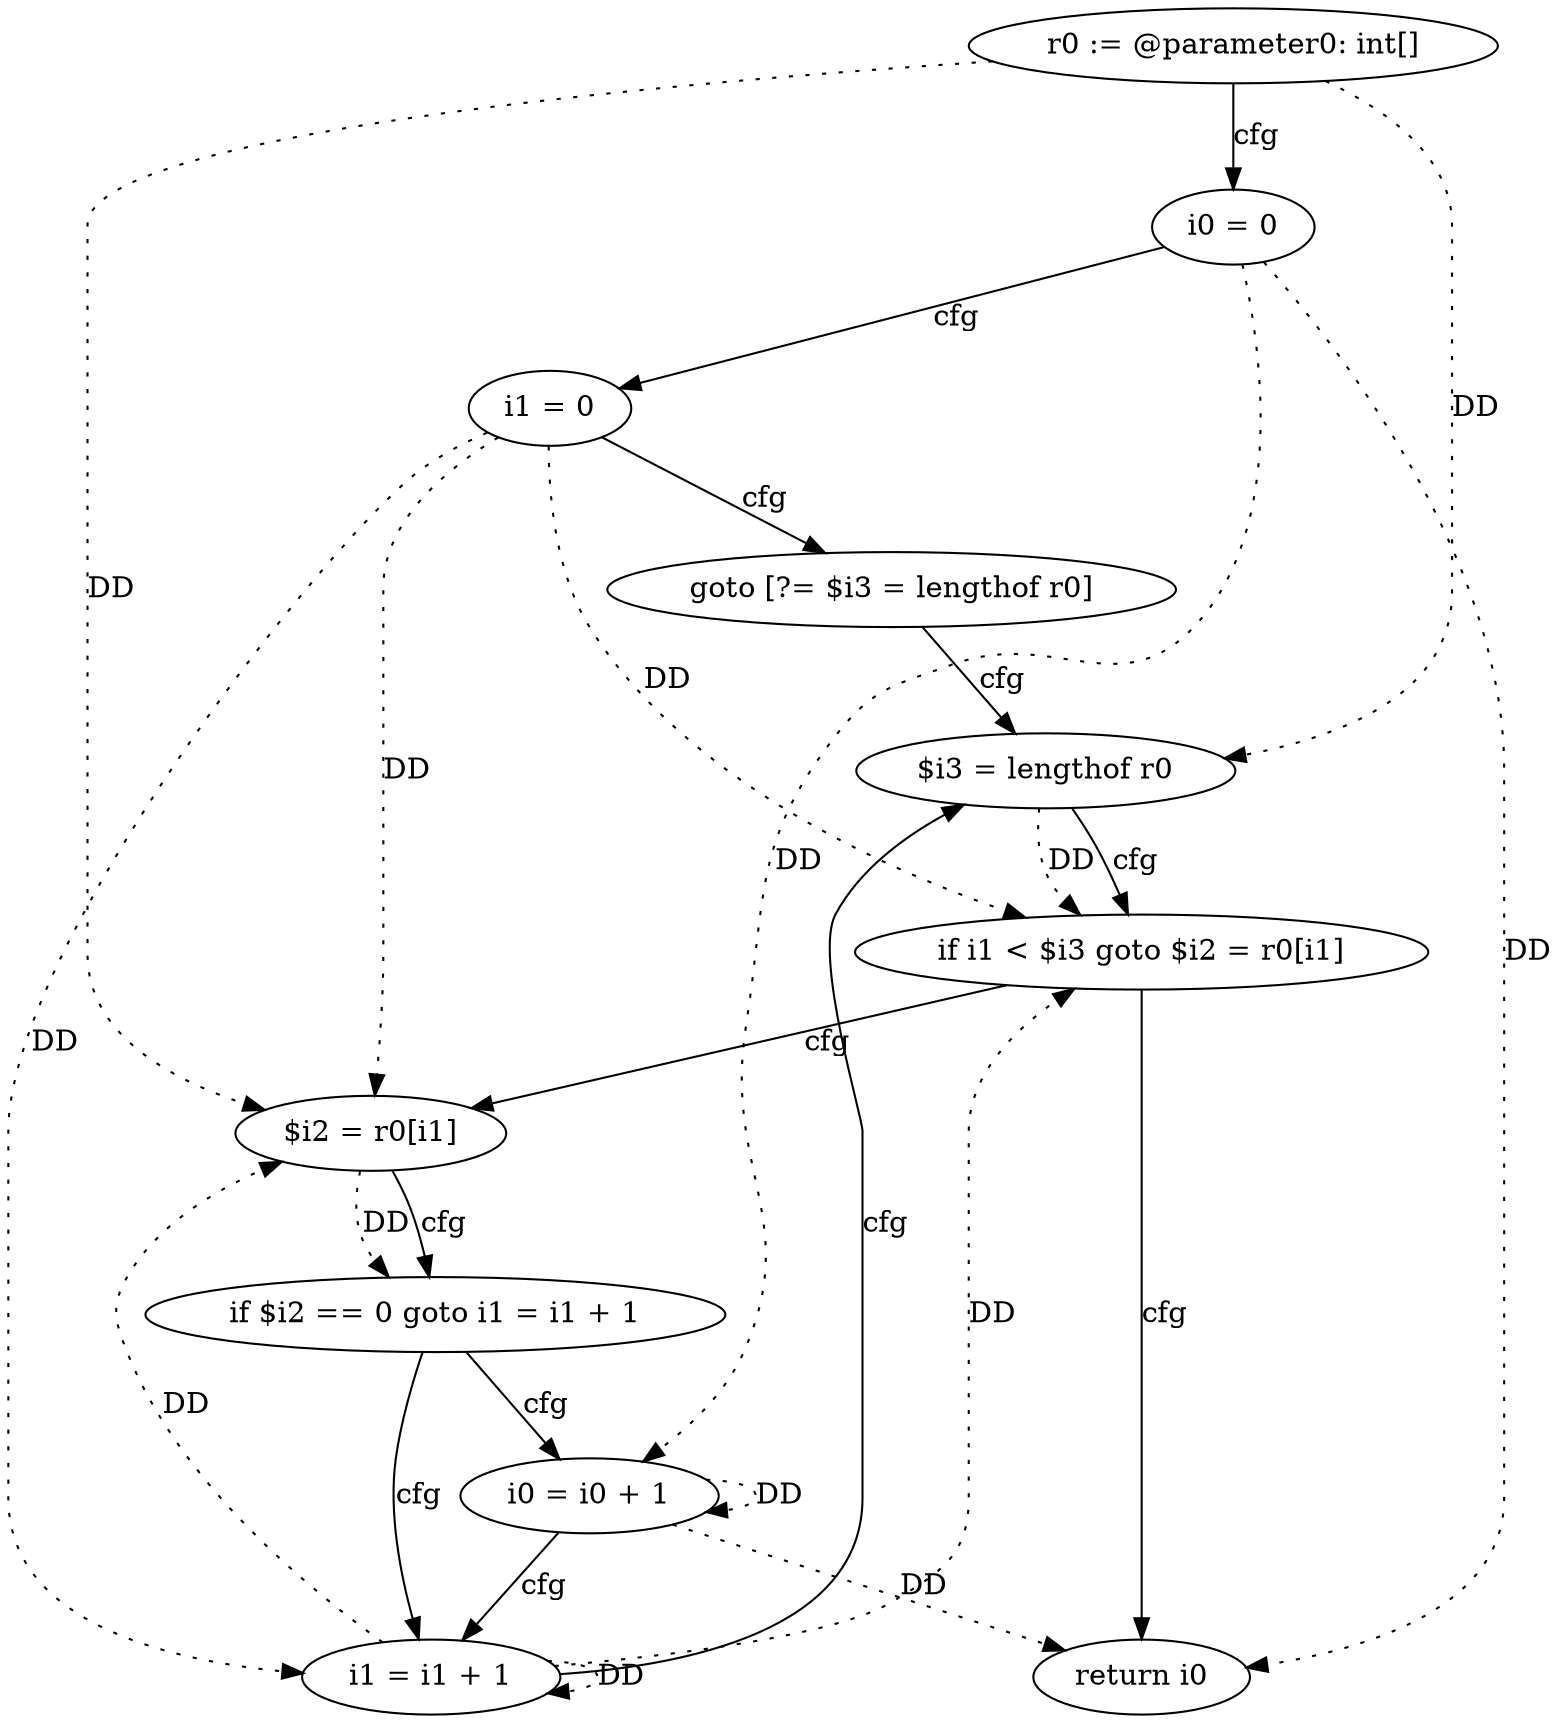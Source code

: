 digraph "count_non_zeroes" {
    "0" [label="r0 := @parameter0: int[]",];
    "1" [label="i0 = 0",];
    "2" [label="i1 = 0",];
    "3" [label="goto [?= $i3 = lengthof r0]",];
    "4" [label="$i2 = r0[i1]",];
    "5" [label="if $i2 == 0 goto i1 = i1 + 1",];
    "6" [label="i0 = i0 + 1",];
    "7" [label="i1 = i1 + 1",];
    "8" [label="$i3 = lengthof r0",];
    "9" [label="if i1 < $i3 goto $i2 = r0[i1]",];
    "10" [label="return i0",];
    "0"->"4" [label="DD",style=dotted,];
    "0"->"8" [label="DD",style=dotted,];
    "1"->"6" [label="DD",style=dotted,];
    "1"->"10" [label="DD",style=dotted,];
    "2"->"4" [label="DD",style=dotted,];
    "2"->"7" [label="DD",style=dotted,];
    "2"->"9" [label="DD",style=dotted,];
    "4"->"5" [label="DD",style=dotted,];
    "6"->"6" [label="DD",style=dotted,];
    "6"->"10" [label="DD",style=dotted,];
    "7"->"4" [label="DD",style=dotted,];
    "7"->"7" [label="DD",style=dotted,];
    "7"->"9" [label="DD",style=dotted,];
    "8"->"9" [label="DD",style=dotted,];
    "0"->"1" [label="cfg",];
    "1"->"2" [label="cfg",];
    "2"->"3" [label="cfg",];
    "3"->"8" [label="cfg",];
    "4"->"5" [label="cfg",];
    "5"->"6" [label="cfg",];
    "5"->"7" [label="cfg",];
    "6"->"7" [label="cfg",];
    "7"->"8" [label="cfg",];
    "8"->"9" [label="cfg",];
    "9"->"10" [label="cfg",];
    "9"->"4" [label="cfg",];
}
